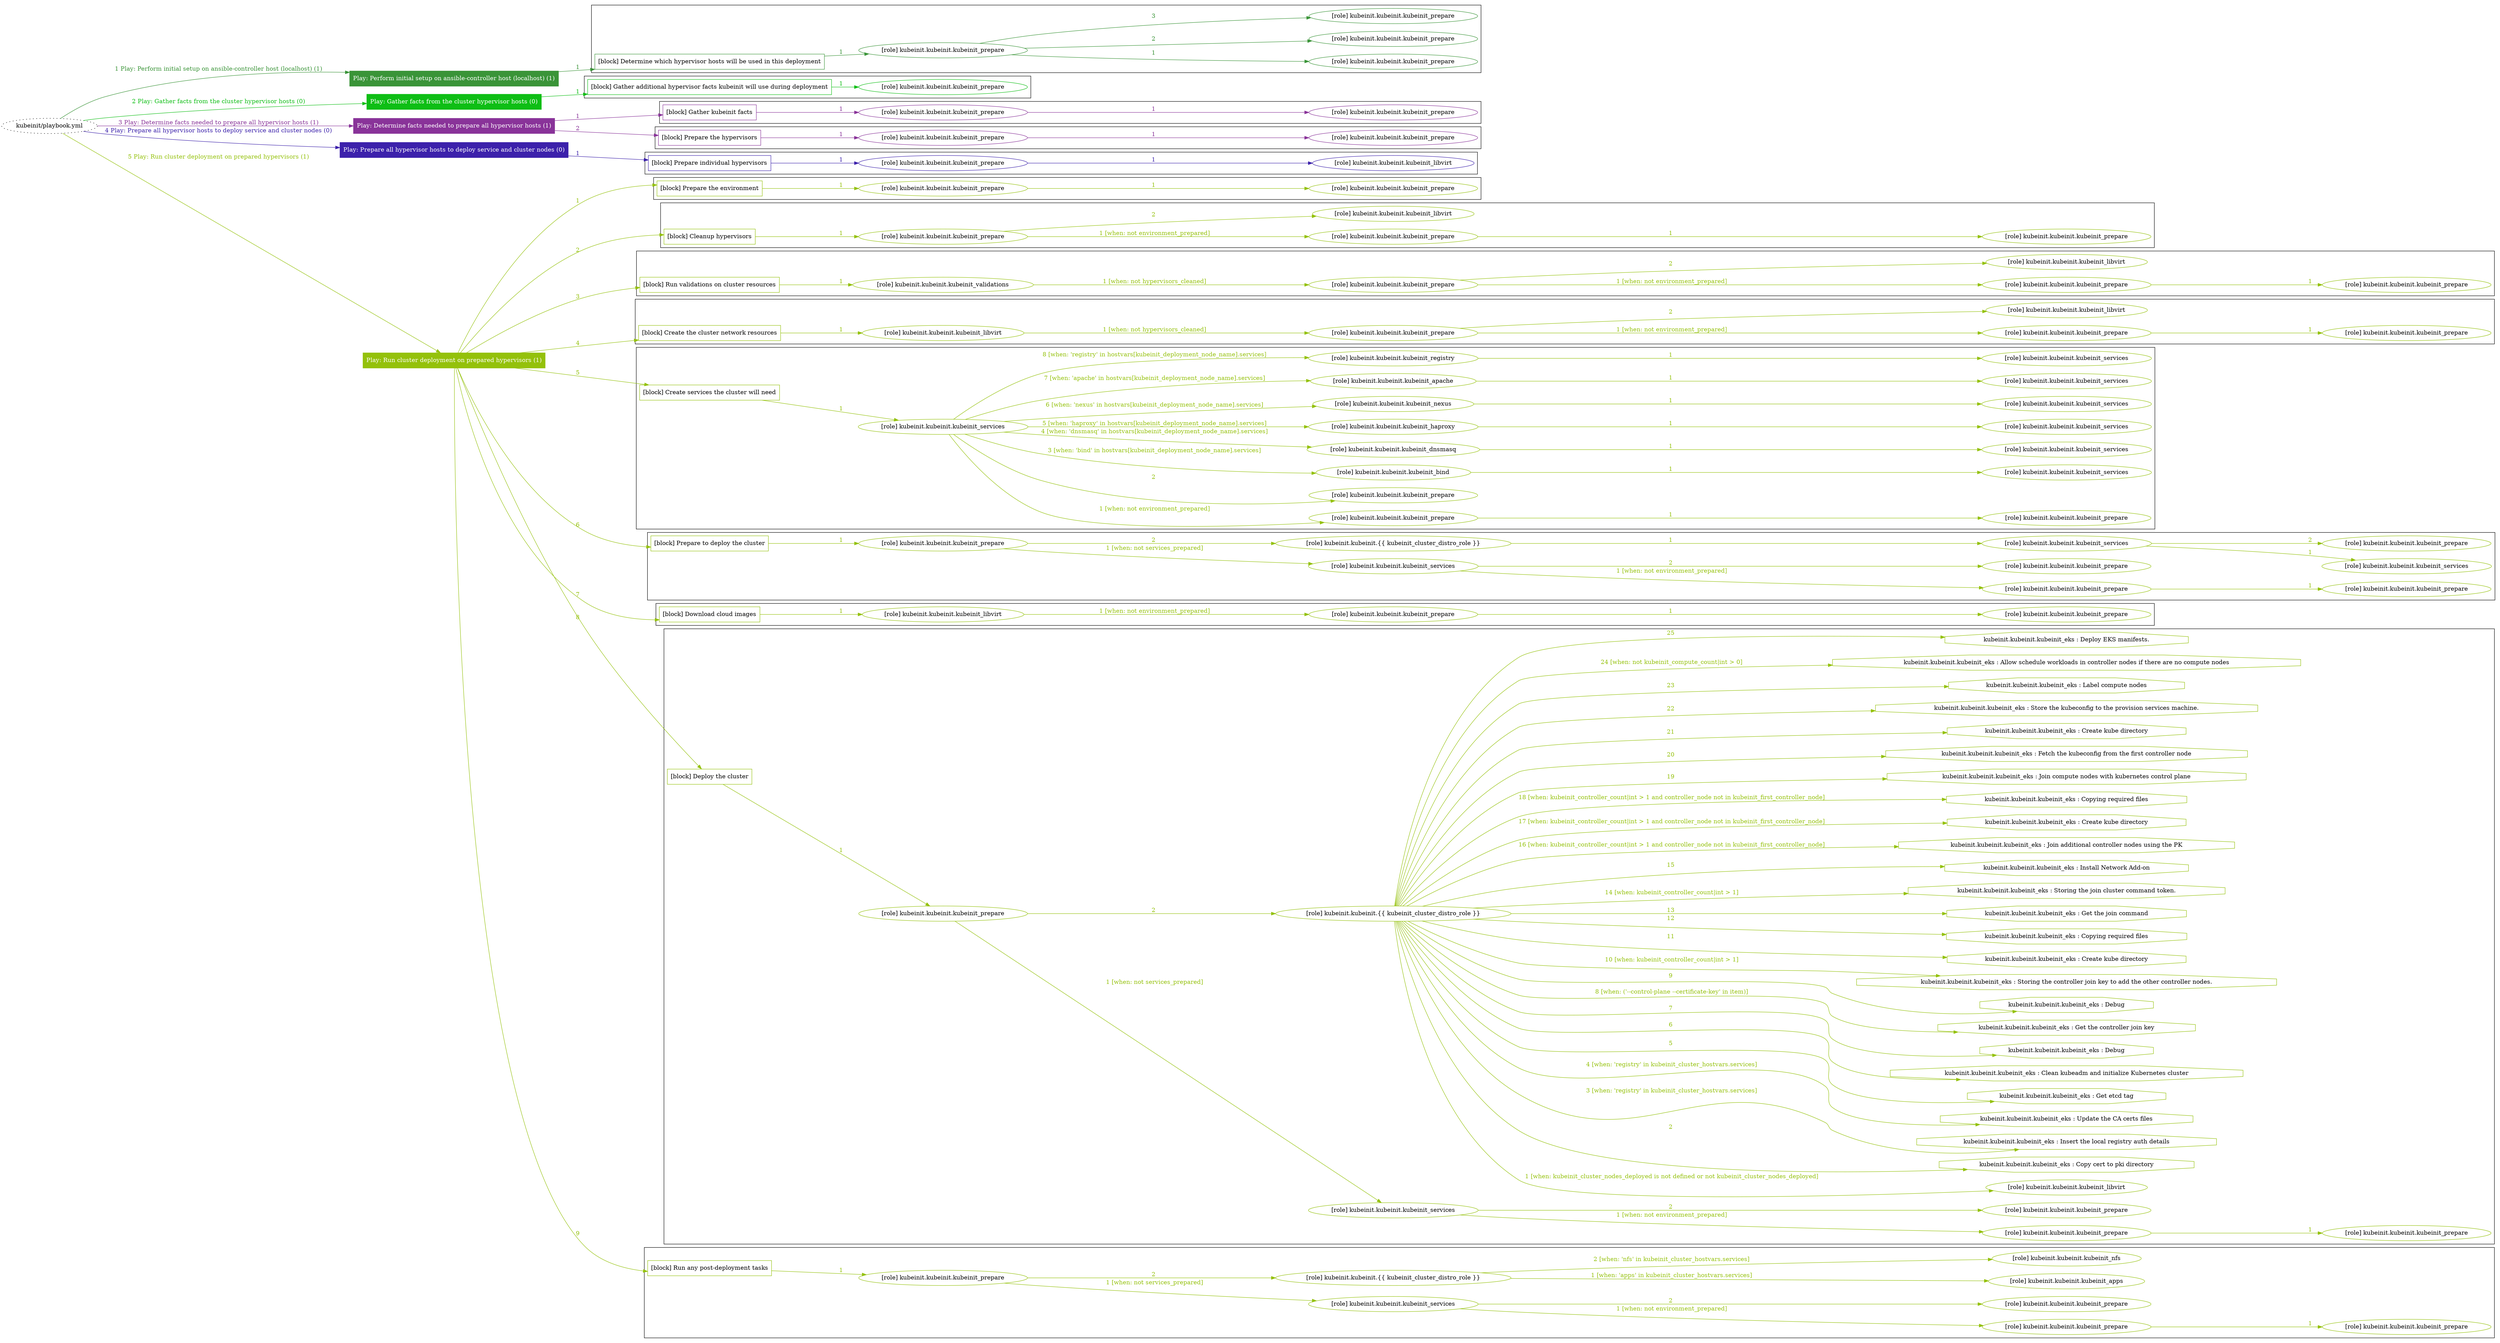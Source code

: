 digraph {
	graph [concentrate=true ordering=in rankdir=LR ratio=fill]
	edge [esep=5 sep=10]
	"kubeinit/playbook.yml" [URL="/home/runner/work/kubeinit/kubeinit/kubeinit/playbook.yml" id=playbook_c65572db style=dotted]
	"kubeinit/playbook.yml" -> play_3f1c120b [label="1 Play: Perform initial setup on ansible-controller host (localhost) (1)" color="#3a9438" fontcolor="#3a9438" id=edge_playbook_c65572db_play_3f1c120b labeltooltip="1 Play: Perform initial setup on ansible-controller host (localhost) (1)" tooltip="1 Play: Perform initial setup on ansible-controller host (localhost) (1)"]
	subgraph "Play: Perform initial setup on ansible-controller host (localhost) (1)" {
		play_3f1c120b [label="Play: Perform initial setup on ansible-controller host (localhost) (1)" URL="/home/runner/work/kubeinit/kubeinit/kubeinit/playbook.yml" color="#3a9438" fontcolor="#ffffff" id=play_3f1c120b shape=box style=filled tooltip=localhost]
		play_3f1c120b -> block_09ec1412 [label=1 color="#3a9438" fontcolor="#3a9438" id=edge_1_play_3f1c120b_block_09ec1412 labeltooltip=1 tooltip=1]
		subgraph cluster_block_09ec1412 {
			block_09ec1412 [label="[block] Determine which hypervisor hosts will be used in this deployment" URL="/home/runner/work/kubeinit/kubeinit/kubeinit/playbook.yml" color="#3a9438" id=block_09ec1412 labeltooltip="Determine which hypervisor hosts will be used in this deployment" shape=box tooltip="Determine which hypervisor hosts will be used in this deployment"]
			block_09ec1412 -> role_a9611843 [label="1 " color="#3a9438" fontcolor="#3a9438" id=edge_1_block_09ec1412_role_a9611843 labeltooltip="1 " tooltip="1 "]
			subgraph "kubeinit.kubeinit.kubeinit_prepare" {
				role_a9611843 [label="[role] kubeinit.kubeinit.kubeinit_prepare" URL="/home/runner/work/kubeinit/kubeinit/kubeinit/playbook.yml" color="#3a9438" id=role_a9611843 tooltip="kubeinit.kubeinit.kubeinit_prepare"]
				role_a9611843 -> role_f1c4ac9a [label="1 " color="#3a9438" fontcolor="#3a9438" id=edge_1_role_a9611843_role_f1c4ac9a labeltooltip="1 " tooltip="1 "]
				subgraph "kubeinit.kubeinit.kubeinit_prepare" {
					role_f1c4ac9a [label="[role] kubeinit.kubeinit.kubeinit_prepare" URL="/home/runner/.ansible/collections/ansible_collections/kubeinit/kubeinit/roles/kubeinit_prepare/tasks/build_hypervisors_group.yml" color="#3a9438" id=role_f1c4ac9a tooltip="kubeinit.kubeinit.kubeinit_prepare"]
				}
				role_a9611843 -> role_61f13ff1 [label="2 " color="#3a9438" fontcolor="#3a9438" id=edge_2_role_a9611843_role_61f13ff1 labeltooltip="2 " tooltip="2 "]
				subgraph "kubeinit.kubeinit.kubeinit_prepare" {
					role_61f13ff1 [label="[role] kubeinit.kubeinit.kubeinit_prepare" URL="/home/runner/.ansible/collections/ansible_collections/kubeinit/kubeinit/roles/kubeinit_prepare/tasks/build_hypervisors_group.yml" color="#3a9438" id=role_61f13ff1 tooltip="kubeinit.kubeinit.kubeinit_prepare"]
				}
				role_a9611843 -> role_d6faec36 [label="3 " color="#3a9438" fontcolor="#3a9438" id=edge_3_role_a9611843_role_d6faec36 labeltooltip="3 " tooltip="3 "]
				subgraph "kubeinit.kubeinit.kubeinit_prepare" {
					role_d6faec36 [label="[role] kubeinit.kubeinit.kubeinit_prepare" URL="/home/runner/.ansible/collections/ansible_collections/kubeinit/kubeinit/roles/kubeinit_prepare/tasks/build_hypervisors_group.yml" color="#3a9438" id=role_d6faec36 tooltip="kubeinit.kubeinit.kubeinit_prepare"]
				}
			}
		}
	}
	"kubeinit/playbook.yml" -> play_7fa9c3de [label="2 Play: Gather facts from the cluster hypervisor hosts (0)" color="#0ebe15" fontcolor="#0ebe15" id=edge_playbook_c65572db_play_7fa9c3de labeltooltip="2 Play: Gather facts from the cluster hypervisor hosts (0)" tooltip="2 Play: Gather facts from the cluster hypervisor hosts (0)"]
	subgraph "Play: Gather facts from the cluster hypervisor hosts (0)" {
		play_7fa9c3de [label="Play: Gather facts from the cluster hypervisor hosts (0)" URL="/home/runner/work/kubeinit/kubeinit/kubeinit/playbook.yml" color="#0ebe15" fontcolor="#ffffff" id=play_7fa9c3de shape=box style=filled tooltip="Play: Gather facts from the cluster hypervisor hosts (0)"]
		play_7fa9c3de -> block_a04a76f1 [label=1 color="#0ebe15" fontcolor="#0ebe15" id=edge_1_play_7fa9c3de_block_a04a76f1 labeltooltip=1 tooltip=1]
		subgraph cluster_block_a04a76f1 {
			block_a04a76f1 [label="[block] Gather additional hypervisor facts kubeinit will use during deployment" URL="/home/runner/work/kubeinit/kubeinit/kubeinit/playbook.yml" color="#0ebe15" id=block_a04a76f1 labeltooltip="Gather additional hypervisor facts kubeinit will use during deployment" shape=box tooltip="Gather additional hypervisor facts kubeinit will use during deployment"]
			block_a04a76f1 -> role_3cdd7851 [label="1 " color="#0ebe15" fontcolor="#0ebe15" id=edge_1_block_a04a76f1_role_3cdd7851 labeltooltip="1 " tooltip="1 "]
			subgraph "kubeinit.kubeinit.kubeinit_prepare" {
				role_3cdd7851 [label="[role] kubeinit.kubeinit.kubeinit_prepare" URL="/home/runner/work/kubeinit/kubeinit/kubeinit/playbook.yml" color="#0ebe15" id=role_3cdd7851 tooltip="kubeinit.kubeinit.kubeinit_prepare"]
			}
		}
	}
	"kubeinit/playbook.yml" -> play_ef93ff54 [label="3 Play: Determine facts needed to prepare all hypervisor hosts (1)" color="#893399" fontcolor="#893399" id=edge_playbook_c65572db_play_ef93ff54 labeltooltip="3 Play: Determine facts needed to prepare all hypervisor hosts (1)" tooltip="3 Play: Determine facts needed to prepare all hypervisor hosts (1)"]
	subgraph "Play: Determine facts needed to prepare all hypervisor hosts (1)" {
		play_ef93ff54 [label="Play: Determine facts needed to prepare all hypervisor hosts (1)" URL="/home/runner/work/kubeinit/kubeinit/kubeinit/playbook.yml" color="#893399" fontcolor="#ffffff" id=play_ef93ff54 shape=box style=filled tooltip=localhost]
		play_ef93ff54 -> block_94db3a44 [label=1 color="#893399" fontcolor="#893399" id=edge_1_play_ef93ff54_block_94db3a44 labeltooltip=1 tooltip=1]
		subgraph cluster_block_94db3a44 {
			block_94db3a44 [label="[block] Gather kubeinit facts" URL="/home/runner/work/kubeinit/kubeinit/kubeinit/playbook.yml" color="#893399" id=block_94db3a44 labeltooltip="Gather kubeinit facts" shape=box tooltip="Gather kubeinit facts"]
			block_94db3a44 -> role_608651e4 [label="1 " color="#893399" fontcolor="#893399" id=edge_1_block_94db3a44_role_608651e4 labeltooltip="1 " tooltip="1 "]
			subgraph "kubeinit.kubeinit.kubeinit_prepare" {
				role_608651e4 [label="[role] kubeinit.kubeinit.kubeinit_prepare" URL="/home/runner/work/kubeinit/kubeinit/kubeinit/playbook.yml" color="#893399" id=role_608651e4 tooltip="kubeinit.kubeinit.kubeinit_prepare"]
				role_608651e4 -> role_b5e28044 [label="1 " color="#893399" fontcolor="#893399" id=edge_1_role_608651e4_role_b5e28044 labeltooltip="1 " tooltip="1 "]
				subgraph "kubeinit.kubeinit.kubeinit_prepare" {
					role_b5e28044 [label="[role] kubeinit.kubeinit.kubeinit_prepare" URL="/home/runner/.ansible/collections/ansible_collections/kubeinit/kubeinit/roles/kubeinit_prepare/tasks/gather_kubeinit_facts.yml" color="#893399" id=role_b5e28044 tooltip="kubeinit.kubeinit.kubeinit_prepare"]
				}
			}
		}
		play_ef93ff54 -> block_2b586a2e [label=2 color="#893399" fontcolor="#893399" id=edge_2_play_ef93ff54_block_2b586a2e labeltooltip=2 tooltip=2]
		subgraph cluster_block_2b586a2e {
			block_2b586a2e [label="[block] Prepare the hypervisors" URL="/home/runner/work/kubeinit/kubeinit/kubeinit/playbook.yml" color="#893399" id=block_2b586a2e labeltooltip="Prepare the hypervisors" shape=box tooltip="Prepare the hypervisors"]
			block_2b586a2e -> role_65b0bbbb [label="1 " color="#893399" fontcolor="#893399" id=edge_1_block_2b586a2e_role_65b0bbbb labeltooltip="1 " tooltip="1 "]
			subgraph "kubeinit.kubeinit.kubeinit_prepare" {
				role_65b0bbbb [label="[role] kubeinit.kubeinit.kubeinit_prepare" URL="/home/runner/work/kubeinit/kubeinit/kubeinit/playbook.yml" color="#893399" id=role_65b0bbbb tooltip="kubeinit.kubeinit.kubeinit_prepare"]
				role_65b0bbbb -> role_f67cce74 [label="1 " color="#893399" fontcolor="#893399" id=edge_1_role_65b0bbbb_role_f67cce74 labeltooltip="1 " tooltip="1 "]
				subgraph "kubeinit.kubeinit.kubeinit_prepare" {
					role_f67cce74 [label="[role] kubeinit.kubeinit.kubeinit_prepare" URL="/home/runner/.ansible/collections/ansible_collections/kubeinit/kubeinit/roles/kubeinit_prepare/tasks/gather_kubeinit_facts.yml" color="#893399" id=role_f67cce74 tooltip="kubeinit.kubeinit.kubeinit_prepare"]
				}
			}
		}
	}
	"kubeinit/playbook.yml" -> play_9c5613d3 [label="4 Play: Prepare all hypervisor hosts to deploy service and cluster nodes (0)" color="#3c21ab" fontcolor="#3c21ab" id=edge_playbook_c65572db_play_9c5613d3 labeltooltip="4 Play: Prepare all hypervisor hosts to deploy service and cluster nodes (0)" tooltip="4 Play: Prepare all hypervisor hosts to deploy service and cluster nodes (0)"]
	subgraph "Play: Prepare all hypervisor hosts to deploy service and cluster nodes (0)" {
		play_9c5613d3 [label="Play: Prepare all hypervisor hosts to deploy service and cluster nodes (0)" URL="/home/runner/work/kubeinit/kubeinit/kubeinit/playbook.yml" color="#3c21ab" fontcolor="#ffffff" id=play_9c5613d3 shape=box style=filled tooltip="Play: Prepare all hypervisor hosts to deploy service and cluster nodes (0)"]
		play_9c5613d3 -> block_5e868137 [label=1 color="#3c21ab" fontcolor="#3c21ab" id=edge_1_play_9c5613d3_block_5e868137 labeltooltip=1 tooltip=1]
		subgraph cluster_block_5e868137 {
			block_5e868137 [label="[block] Prepare individual hypervisors" URL="/home/runner/work/kubeinit/kubeinit/kubeinit/playbook.yml" color="#3c21ab" id=block_5e868137 labeltooltip="Prepare individual hypervisors" shape=box tooltip="Prepare individual hypervisors"]
			block_5e868137 -> role_5a078c11 [label="1 " color="#3c21ab" fontcolor="#3c21ab" id=edge_1_block_5e868137_role_5a078c11 labeltooltip="1 " tooltip="1 "]
			subgraph "kubeinit.kubeinit.kubeinit_prepare" {
				role_5a078c11 [label="[role] kubeinit.kubeinit.kubeinit_prepare" URL="/home/runner/work/kubeinit/kubeinit/kubeinit/playbook.yml" color="#3c21ab" id=role_5a078c11 tooltip="kubeinit.kubeinit.kubeinit_prepare"]
				role_5a078c11 -> role_194049d2 [label="1 " color="#3c21ab" fontcolor="#3c21ab" id=edge_1_role_5a078c11_role_194049d2 labeltooltip="1 " tooltip="1 "]
				subgraph "kubeinit.kubeinit.kubeinit_libvirt" {
					role_194049d2 [label="[role] kubeinit.kubeinit.kubeinit_libvirt" URL="/home/runner/.ansible/collections/ansible_collections/kubeinit/kubeinit/roles/kubeinit_prepare/tasks/prepare_hypervisor.yml" color="#3c21ab" id=role_194049d2 tooltip="kubeinit.kubeinit.kubeinit_libvirt"]
				}
			}
		}
	}
	"kubeinit/playbook.yml" -> play_eec1bf34 [label="5 Play: Run cluster deployment on prepared hypervisors (1)" color="#94c10b" fontcolor="#94c10b" id=edge_playbook_c65572db_play_eec1bf34 labeltooltip="5 Play: Run cluster deployment on prepared hypervisors (1)" tooltip="5 Play: Run cluster deployment on prepared hypervisors (1)"]
	subgraph "Play: Run cluster deployment on prepared hypervisors (1)" {
		play_eec1bf34 [label="Play: Run cluster deployment on prepared hypervisors (1)" URL="/home/runner/work/kubeinit/kubeinit/kubeinit/playbook.yml" color="#94c10b" fontcolor="#ffffff" id=play_eec1bf34 shape=box style=filled tooltip=localhost]
		play_eec1bf34 -> block_b55622c9 [label=1 color="#94c10b" fontcolor="#94c10b" id=edge_1_play_eec1bf34_block_b55622c9 labeltooltip=1 tooltip=1]
		subgraph cluster_block_b55622c9 {
			block_b55622c9 [label="[block] Prepare the environment" URL="/home/runner/work/kubeinit/kubeinit/kubeinit/playbook.yml" color="#94c10b" id=block_b55622c9 labeltooltip="Prepare the environment" shape=box tooltip="Prepare the environment"]
			block_b55622c9 -> role_588d2a64 [label="1 " color="#94c10b" fontcolor="#94c10b" id=edge_1_block_b55622c9_role_588d2a64 labeltooltip="1 " tooltip="1 "]
			subgraph "kubeinit.kubeinit.kubeinit_prepare" {
				role_588d2a64 [label="[role] kubeinit.kubeinit.kubeinit_prepare" URL="/home/runner/work/kubeinit/kubeinit/kubeinit/playbook.yml" color="#94c10b" id=role_588d2a64 tooltip="kubeinit.kubeinit.kubeinit_prepare"]
				role_588d2a64 -> role_814875ee [label="1 " color="#94c10b" fontcolor="#94c10b" id=edge_1_role_588d2a64_role_814875ee labeltooltip="1 " tooltip="1 "]
				subgraph "kubeinit.kubeinit.kubeinit_prepare" {
					role_814875ee [label="[role] kubeinit.kubeinit.kubeinit_prepare" URL="/home/runner/.ansible/collections/ansible_collections/kubeinit/kubeinit/roles/kubeinit_prepare/tasks/gather_kubeinit_facts.yml" color="#94c10b" id=role_814875ee tooltip="kubeinit.kubeinit.kubeinit_prepare"]
				}
			}
		}
		play_eec1bf34 -> block_fa1eb062 [label=2 color="#94c10b" fontcolor="#94c10b" id=edge_2_play_eec1bf34_block_fa1eb062 labeltooltip=2 tooltip=2]
		subgraph cluster_block_fa1eb062 {
			block_fa1eb062 [label="[block] Cleanup hypervisors" URL="/home/runner/work/kubeinit/kubeinit/kubeinit/playbook.yml" color="#94c10b" id=block_fa1eb062 labeltooltip="Cleanup hypervisors" shape=box tooltip="Cleanup hypervisors"]
			block_fa1eb062 -> role_89643d03 [label="1 " color="#94c10b" fontcolor="#94c10b" id=edge_1_block_fa1eb062_role_89643d03 labeltooltip="1 " tooltip="1 "]
			subgraph "kubeinit.kubeinit.kubeinit_prepare" {
				role_89643d03 [label="[role] kubeinit.kubeinit.kubeinit_prepare" URL="/home/runner/work/kubeinit/kubeinit/kubeinit/playbook.yml" color="#94c10b" id=role_89643d03 tooltip="kubeinit.kubeinit.kubeinit_prepare"]
				role_89643d03 -> role_2756354f [label="1 [when: not environment_prepared]" color="#94c10b" fontcolor="#94c10b" id=edge_1_role_89643d03_role_2756354f labeltooltip="1 [when: not environment_prepared]" tooltip="1 [when: not environment_prepared]"]
				subgraph "kubeinit.kubeinit.kubeinit_prepare" {
					role_2756354f [label="[role] kubeinit.kubeinit.kubeinit_prepare" URL="/home/runner/.ansible/collections/ansible_collections/kubeinit/kubeinit/roles/kubeinit_prepare/tasks/cleanup_hypervisors.yml" color="#94c10b" id=role_2756354f tooltip="kubeinit.kubeinit.kubeinit_prepare"]
					role_2756354f -> role_c670cbaf [label="1 " color="#94c10b" fontcolor="#94c10b" id=edge_1_role_2756354f_role_c670cbaf labeltooltip="1 " tooltip="1 "]
					subgraph "kubeinit.kubeinit.kubeinit_prepare" {
						role_c670cbaf [label="[role] kubeinit.kubeinit.kubeinit_prepare" URL="/home/runner/.ansible/collections/ansible_collections/kubeinit/kubeinit/roles/kubeinit_prepare/tasks/gather_kubeinit_facts.yml" color="#94c10b" id=role_c670cbaf tooltip="kubeinit.kubeinit.kubeinit_prepare"]
					}
				}
				role_89643d03 -> role_fdba05ad [label="2 " color="#94c10b" fontcolor="#94c10b" id=edge_2_role_89643d03_role_fdba05ad labeltooltip="2 " tooltip="2 "]
				subgraph "kubeinit.kubeinit.kubeinit_libvirt" {
					role_fdba05ad [label="[role] kubeinit.kubeinit.kubeinit_libvirt" URL="/home/runner/.ansible/collections/ansible_collections/kubeinit/kubeinit/roles/kubeinit_prepare/tasks/cleanup_hypervisors.yml" color="#94c10b" id=role_fdba05ad tooltip="kubeinit.kubeinit.kubeinit_libvirt"]
				}
			}
		}
		play_eec1bf34 -> block_4c305545 [label=3 color="#94c10b" fontcolor="#94c10b" id=edge_3_play_eec1bf34_block_4c305545 labeltooltip=3 tooltip=3]
		subgraph cluster_block_4c305545 {
			block_4c305545 [label="[block] Run validations on cluster resources" URL="/home/runner/work/kubeinit/kubeinit/kubeinit/playbook.yml" color="#94c10b" id=block_4c305545 labeltooltip="Run validations on cluster resources" shape=box tooltip="Run validations on cluster resources"]
			block_4c305545 -> role_6dda993a [label="1 " color="#94c10b" fontcolor="#94c10b" id=edge_1_block_4c305545_role_6dda993a labeltooltip="1 " tooltip="1 "]
			subgraph "kubeinit.kubeinit.kubeinit_validations" {
				role_6dda993a [label="[role] kubeinit.kubeinit.kubeinit_validations" URL="/home/runner/work/kubeinit/kubeinit/kubeinit/playbook.yml" color="#94c10b" id=role_6dda993a tooltip="kubeinit.kubeinit.kubeinit_validations"]
				role_6dda993a -> role_a44d216a [label="1 [when: not hypervisors_cleaned]" color="#94c10b" fontcolor="#94c10b" id=edge_1_role_6dda993a_role_a44d216a labeltooltip="1 [when: not hypervisors_cleaned]" tooltip="1 [when: not hypervisors_cleaned]"]
				subgraph "kubeinit.kubeinit.kubeinit_prepare" {
					role_a44d216a [label="[role] kubeinit.kubeinit.kubeinit_prepare" URL="/home/runner/.ansible/collections/ansible_collections/kubeinit/kubeinit/roles/kubeinit_validations/tasks/main.yml" color="#94c10b" id=role_a44d216a tooltip="kubeinit.kubeinit.kubeinit_prepare"]
					role_a44d216a -> role_7028bdd9 [label="1 [when: not environment_prepared]" color="#94c10b" fontcolor="#94c10b" id=edge_1_role_a44d216a_role_7028bdd9 labeltooltip="1 [when: not environment_prepared]" tooltip="1 [when: not environment_prepared]"]
					subgraph "kubeinit.kubeinit.kubeinit_prepare" {
						role_7028bdd9 [label="[role] kubeinit.kubeinit.kubeinit_prepare" URL="/home/runner/.ansible/collections/ansible_collections/kubeinit/kubeinit/roles/kubeinit_prepare/tasks/cleanup_hypervisors.yml" color="#94c10b" id=role_7028bdd9 tooltip="kubeinit.kubeinit.kubeinit_prepare"]
						role_7028bdd9 -> role_1614e79a [label="1 " color="#94c10b" fontcolor="#94c10b" id=edge_1_role_7028bdd9_role_1614e79a labeltooltip="1 " tooltip="1 "]
						subgraph "kubeinit.kubeinit.kubeinit_prepare" {
							role_1614e79a [label="[role] kubeinit.kubeinit.kubeinit_prepare" URL="/home/runner/.ansible/collections/ansible_collections/kubeinit/kubeinit/roles/kubeinit_prepare/tasks/gather_kubeinit_facts.yml" color="#94c10b" id=role_1614e79a tooltip="kubeinit.kubeinit.kubeinit_prepare"]
						}
					}
					role_a44d216a -> role_7b4a71b8 [label="2 " color="#94c10b" fontcolor="#94c10b" id=edge_2_role_a44d216a_role_7b4a71b8 labeltooltip="2 " tooltip="2 "]
					subgraph "kubeinit.kubeinit.kubeinit_libvirt" {
						role_7b4a71b8 [label="[role] kubeinit.kubeinit.kubeinit_libvirt" URL="/home/runner/.ansible/collections/ansible_collections/kubeinit/kubeinit/roles/kubeinit_prepare/tasks/cleanup_hypervisors.yml" color="#94c10b" id=role_7b4a71b8 tooltip="kubeinit.kubeinit.kubeinit_libvirt"]
					}
				}
			}
		}
		play_eec1bf34 -> block_facb214a [label=4 color="#94c10b" fontcolor="#94c10b" id=edge_4_play_eec1bf34_block_facb214a labeltooltip=4 tooltip=4]
		subgraph cluster_block_facb214a {
			block_facb214a [label="[block] Create the cluster network resources" URL="/home/runner/work/kubeinit/kubeinit/kubeinit/playbook.yml" color="#94c10b" id=block_facb214a labeltooltip="Create the cluster network resources" shape=box tooltip="Create the cluster network resources"]
			block_facb214a -> role_ca22090b [label="1 " color="#94c10b" fontcolor="#94c10b" id=edge_1_block_facb214a_role_ca22090b labeltooltip="1 " tooltip="1 "]
			subgraph "kubeinit.kubeinit.kubeinit_libvirt" {
				role_ca22090b [label="[role] kubeinit.kubeinit.kubeinit_libvirt" URL="/home/runner/work/kubeinit/kubeinit/kubeinit/playbook.yml" color="#94c10b" id=role_ca22090b tooltip="kubeinit.kubeinit.kubeinit_libvirt"]
				role_ca22090b -> role_1d26141c [label="1 [when: not hypervisors_cleaned]" color="#94c10b" fontcolor="#94c10b" id=edge_1_role_ca22090b_role_1d26141c labeltooltip="1 [when: not hypervisors_cleaned]" tooltip="1 [when: not hypervisors_cleaned]"]
				subgraph "kubeinit.kubeinit.kubeinit_prepare" {
					role_1d26141c [label="[role] kubeinit.kubeinit.kubeinit_prepare" URL="/home/runner/.ansible/collections/ansible_collections/kubeinit/kubeinit/roles/kubeinit_libvirt/tasks/create_network.yml" color="#94c10b" id=role_1d26141c tooltip="kubeinit.kubeinit.kubeinit_prepare"]
					role_1d26141c -> role_cbed2f89 [label="1 [when: not environment_prepared]" color="#94c10b" fontcolor="#94c10b" id=edge_1_role_1d26141c_role_cbed2f89 labeltooltip="1 [when: not environment_prepared]" tooltip="1 [when: not environment_prepared]"]
					subgraph "kubeinit.kubeinit.kubeinit_prepare" {
						role_cbed2f89 [label="[role] kubeinit.kubeinit.kubeinit_prepare" URL="/home/runner/.ansible/collections/ansible_collections/kubeinit/kubeinit/roles/kubeinit_prepare/tasks/cleanup_hypervisors.yml" color="#94c10b" id=role_cbed2f89 tooltip="kubeinit.kubeinit.kubeinit_prepare"]
						role_cbed2f89 -> role_da8bbb32 [label="1 " color="#94c10b" fontcolor="#94c10b" id=edge_1_role_cbed2f89_role_da8bbb32 labeltooltip="1 " tooltip="1 "]
						subgraph "kubeinit.kubeinit.kubeinit_prepare" {
							role_da8bbb32 [label="[role] kubeinit.kubeinit.kubeinit_prepare" URL="/home/runner/.ansible/collections/ansible_collections/kubeinit/kubeinit/roles/kubeinit_prepare/tasks/gather_kubeinit_facts.yml" color="#94c10b" id=role_da8bbb32 tooltip="kubeinit.kubeinit.kubeinit_prepare"]
						}
					}
					role_1d26141c -> role_5ef4735f [label="2 " color="#94c10b" fontcolor="#94c10b" id=edge_2_role_1d26141c_role_5ef4735f labeltooltip="2 " tooltip="2 "]
					subgraph "kubeinit.kubeinit.kubeinit_libvirt" {
						role_5ef4735f [label="[role] kubeinit.kubeinit.kubeinit_libvirt" URL="/home/runner/.ansible/collections/ansible_collections/kubeinit/kubeinit/roles/kubeinit_prepare/tasks/cleanup_hypervisors.yml" color="#94c10b" id=role_5ef4735f tooltip="kubeinit.kubeinit.kubeinit_libvirt"]
					}
				}
			}
		}
		play_eec1bf34 -> block_6f05a534 [label=5 color="#94c10b" fontcolor="#94c10b" id=edge_5_play_eec1bf34_block_6f05a534 labeltooltip=5 tooltip=5]
		subgraph cluster_block_6f05a534 {
			block_6f05a534 [label="[block] Create services the cluster will need" URL="/home/runner/work/kubeinit/kubeinit/kubeinit/playbook.yml" color="#94c10b" id=block_6f05a534 labeltooltip="Create services the cluster will need" shape=box tooltip="Create services the cluster will need"]
			block_6f05a534 -> role_ba5f8d16 [label="1 " color="#94c10b" fontcolor="#94c10b" id=edge_1_block_6f05a534_role_ba5f8d16 labeltooltip="1 " tooltip="1 "]
			subgraph "kubeinit.kubeinit.kubeinit_services" {
				role_ba5f8d16 [label="[role] kubeinit.kubeinit.kubeinit_services" URL="/home/runner/work/kubeinit/kubeinit/kubeinit/playbook.yml" color="#94c10b" id=role_ba5f8d16 tooltip="kubeinit.kubeinit.kubeinit_services"]
				role_ba5f8d16 -> role_72412f6e [label="1 [when: not environment_prepared]" color="#94c10b" fontcolor="#94c10b" id=edge_1_role_ba5f8d16_role_72412f6e labeltooltip="1 [when: not environment_prepared]" tooltip="1 [when: not environment_prepared]"]
				subgraph "kubeinit.kubeinit.kubeinit_prepare" {
					role_72412f6e [label="[role] kubeinit.kubeinit.kubeinit_prepare" URL="/home/runner/.ansible/collections/ansible_collections/kubeinit/kubeinit/roles/kubeinit_services/tasks/main.yml" color="#94c10b" id=role_72412f6e tooltip="kubeinit.kubeinit.kubeinit_prepare"]
					role_72412f6e -> role_93fee9e9 [label="1 " color="#94c10b" fontcolor="#94c10b" id=edge_1_role_72412f6e_role_93fee9e9 labeltooltip="1 " tooltip="1 "]
					subgraph "kubeinit.kubeinit.kubeinit_prepare" {
						role_93fee9e9 [label="[role] kubeinit.kubeinit.kubeinit_prepare" URL="/home/runner/.ansible/collections/ansible_collections/kubeinit/kubeinit/roles/kubeinit_prepare/tasks/gather_kubeinit_facts.yml" color="#94c10b" id=role_93fee9e9 tooltip="kubeinit.kubeinit.kubeinit_prepare"]
					}
				}
				role_ba5f8d16 -> role_f7f716d5 [label="2 " color="#94c10b" fontcolor="#94c10b" id=edge_2_role_ba5f8d16_role_f7f716d5 labeltooltip="2 " tooltip="2 "]
				subgraph "kubeinit.kubeinit.kubeinit_prepare" {
					role_f7f716d5 [label="[role] kubeinit.kubeinit.kubeinit_prepare" URL="/home/runner/.ansible/collections/ansible_collections/kubeinit/kubeinit/roles/kubeinit_services/tasks/00_create_service_pod.yml" color="#94c10b" id=role_f7f716d5 tooltip="kubeinit.kubeinit.kubeinit_prepare"]
				}
				role_ba5f8d16 -> role_e241b696 [label="3 [when: 'bind' in hostvars[kubeinit_deployment_node_name].services]" color="#94c10b" fontcolor="#94c10b" id=edge_3_role_ba5f8d16_role_e241b696 labeltooltip="3 [when: 'bind' in hostvars[kubeinit_deployment_node_name].services]" tooltip="3 [when: 'bind' in hostvars[kubeinit_deployment_node_name].services]"]
				subgraph "kubeinit.kubeinit.kubeinit_bind" {
					role_e241b696 [label="[role] kubeinit.kubeinit.kubeinit_bind" URL="/home/runner/.ansible/collections/ansible_collections/kubeinit/kubeinit/roles/kubeinit_services/tasks/start_services_containers.yml" color="#94c10b" id=role_e241b696 tooltip="kubeinit.kubeinit.kubeinit_bind"]
					role_e241b696 -> role_dccb991d [label="1 " color="#94c10b" fontcolor="#94c10b" id=edge_1_role_e241b696_role_dccb991d labeltooltip="1 " tooltip="1 "]
					subgraph "kubeinit.kubeinit.kubeinit_services" {
						role_dccb991d [label="[role] kubeinit.kubeinit.kubeinit_services" URL="/home/runner/.ansible/collections/ansible_collections/kubeinit/kubeinit/roles/kubeinit_bind/tasks/main.yml" color="#94c10b" id=role_dccb991d tooltip="kubeinit.kubeinit.kubeinit_services"]
					}
				}
				role_ba5f8d16 -> role_5e35fd1a [label="4 [when: 'dnsmasq' in hostvars[kubeinit_deployment_node_name].services]" color="#94c10b" fontcolor="#94c10b" id=edge_4_role_ba5f8d16_role_5e35fd1a labeltooltip="4 [when: 'dnsmasq' in hostvars[kubeinit_deployment_node_name].services]" tooltip="4 [when: 'dnsmasq' in hostvars[kubeinit_deployment_node_name].services]"]
				subgraph "kubeinit.kubeinit.kubeinit_dnsmasq" {
					role_5e35fd1a [label="[role] kubeinit.kubeinit.kubeinit_dnsmasq" URL="/home/runner/.ansible/collections/ansible_collections/kubeinit/kubeinit/roles/kubeinit_services/tasks/start_services_containers.yml" color="#94c10b" id=role_5e35fd1a tooltip="kubeinit.kubeinit.kubeinit_dnsmasq"]
					role_5e35fd1a -> role_0742a481 [label="1 " color="#94c10b" fontcolor="#94c10b" id=edge_1_role_5e35fd1a_role_0742a481 labeltooltip="1 " tooltip="1 "]
					subgraph "kubeinit.kubeinit.kubeinit_services" {
						role_0742a481 [label="[role] kubeinit.kubeinit.kubeinit_services" URL="/home/runner/.ansible/collections/ansible_collections/kubeinit/kubeinit/roles/kubeinit_dnsmasq/tasks/main.yml" color="#94c10b" id=role_0742a481 tooltip="kubeinit.kubeinit.kubeinit_services"]
					}
				}
				role_ba5f8d16 -> role_606c40f6 [label="5 [when: 'haproxy' in hostvars[kubeinit_deployment_node_name].services]" color="#94c10b" fontcolor="#94c10b" id=edge_5_role_ba5f8d16_role_606c40f6 labeltooltip="5 [when: 'haproxy' in hostvars[kubeinit_deployment_node_name].services]" tooltip="5 [when: 'haproxy' in hostvars[kubeinit_deployment_node_name].services]"]
				subgraph "kubeinit.kubeinit.kubeinit_haproxy" {
					role_606c40f6 [label="[role] kubeinit.kubeinit.kubeinit_haproxy" URL="/home/runner/.ansible/collections/ansible_collections/kubeinit/kubeinit/roles/kubeinit_services/tasks/start_services_containers.yml" color="#94c10b" id=role_606c40f6 tooltip="kubeinit.kubeinit.kubeinit_haproxy"]
					role_606c40f6 -> role_3d5eaacf [label="1 " color="#94c10b" fontcolor="#94c10b" id=edge_1_role_606c40f6_role_3d5eaacf labeltooltip="1 " tooltip="1 "]
					subgraph "kubeinit.kubeinit.kubeinit_services" {
						role_3d5eaacf [label="[role] kubeinit.kubeinit.kubeinit_services" URL="/home/runner/.ansible/collections/ansible_collections/kubeinit/kubeinit/roles/kubeinit_haproxy/tasks/main.yml" color="#94c10b" id=role_3d5eaacf tooltip="kubeinit.kubeinit.kubeinit_services"]
					}
				}
				role_ba5f8d16 -> role_4c28cf7a [label="6 [when: 'nexus' in hostvars[kubeinit_deployment_node_name].services]" color="#94c10b" fontcolor="#94c10b" id=edge_6_role_ba5f8d16_role_4c28cf7a labeltooltip="6 [when: 'nexus' in hostvars[kubeinit_deployment_node_name].services]" tooltip="6 [when: 'nexus' in hostvars[kubeinit_deployment_node_name].services]"]
				subgraph "kubeinit.kubeinit.kubeinit_nexus" {
					role_4c28cf7a [label="[role] kubeinit.kubeinit.kubeinit_nexus" URL="/home/runner/.ansible/collections/ansible_collections/kubeinit/kubeinit/roles/kubeinit_services/tasks/start_services_containers.yml" color="#94c10b" id=role_4c28cf7a tooltip="kubeinit.kubeinit.kubeinit_nexus"]
					role_4c28cf7a -> role_762f147f [label="1 " color="#94c10b" fontcolor="#94c10b" id=edge_1_role_4c28cf7a_role_762f147f labeltooltip="1 " tooltip="1 "]
					subgraph "kubeinit.kubeinit.kubeinit_services" {
						role_762f147f [label="[role] kubeinit.kubeinit.kubeinit_services" URL="/home/runner/.ansible/collections/ansible_collections/kubeinit/kubeinit/roles/kubeinit_nexus/tasks/main.yml" color="#94c10b" id=role_762f147f tooltip="kubeinit.kubeinit.kubeinit_services"]
					}
				}
				role_ba5f8d16 -> role_3bc86320 [label="7 [when: 'apache' in hostvars[kubeinit_deployment_node_name].services]" color="#94c10b" fontcolor="#94c10b" id=edge_7_role_ba5f8d16_role_3bc86320 labeltooltip="7 [when: 'apache' in hostvars[kubeinit_deployment_node_name].services]" tooltip="7 [when: 'apache' in hostvars[kubeinit_deployment_node_name].services]"]
				subgraph "kubeinit.kubeinit.kubeinit_apache" {
					role_3bc86320 [label="[role] kubeinit.kubeinit.kubeinit_apache" URL="/home/runner/.ansible/collections/ansible_collections/kubeinit/kubeinit/roles/kubeinit_services/tasks/start_services_containers.yml" color="#94c10b" id=role_3bc86320 tooltip="kubeinit.kubeinit.kubeinit_apache"]
					role_3bc86320 -> role_a5fde07e [label="1 " color="#94c10b" fontcolor="#94c10b" id=edge_1_role_3bc86320_role_a5fde07e labeltooltip="1 " tooltip="1 "]
					subgraph "kubeinit.kubeinit.kubeinit_services" {
						role_a5fde07e [label="[role] kubeinit.kubeinit.kubeinit_services" URL="/home/runner/.ansible/collections/ansible_collections/kubeinit/kubeinit/roles/kubeinit_apache/tasks/main.yml" color="#94c10b" id=role_a5fde07e tooltip="kubeinit.kubeinit.kubeinit_services"]
					}
				}
				role_ba5f8d16 -> role_ac4f9ab2 [label="8 [when: 'registry' in hostvars[kubeinit_deployment_node_name].services]" color="#94c10b" fontcolor="#94c10b" id=edge_8_role_ba5f8d16_role_ac4f9ab2 labeltooltip="8 [when: 'registry' in hostvars[kubeinit_deployment_node_name].services]" tooltip="8 [when: 'registry' in hostvars[kubeinit_deployment_node_name].services]"]
				subgraph "kubeinit.kubeinit.kubeinit_registry" {
					role_ac4f9ab2 [label="[role] kubeinit.kubeinit.kubeinit_registry" URL="/home/runner/.ansible/collections/ansible_collections/kubeinit/kubeinit/roles/kubeinit_services/tasks/start_services_containers.yml" color="#94c10b" id=role_ac4f9ab2 tooltip="kubeinit.kubeinit.kubeinit_registry"]
					role_ac4f9ab2 -> role_6eb03312 [label="1 " color="#94c10b" fontcolor="#94c10b" id=edge_1_role_ac4f9ab2_role_6eb03312 labeltooltip="1 " tooltip="1 "]
					subgraph "kubeinit.kubeinit.kubeinit_services" {
						role_6eb03312 [label="[role] kubeinit.kubeinit.kubeinit_services" URL="/home/runner/.ansible/collections/ansible_collections/kubeinit/kubeinit/roles/kubeinit_registry/tasks/main.yml" color="#94c10b" id=role_6eb03312 tooltip="kubeinit.kubeinit.kubeinit_services"]
					}
				}
			}
		}
		play_eec1bf34 -> block_f0b4578c [label=6 color="#94c10b" fontcolor="#94c10b" id=edge_6_play_eec1bf34_block_f0b4578c labeltooltip=6 tooltip=6]
		subgraph cluster_block_f0b4578c {
			block_f0b4578c [label="[block] Prepare to deploy the cluster" URL="/home/runner/work/kubeinit/kubeinit/kubeinit/playbook.yml" color="#94c10b" id=block_f0b4578c labeltooltip="Prepare to deploy the cluster" shape=box tooltip="Prepare to deploy the cluster"]
			block_f0b4578c -> role_abcdb123 [label="1 " color="#94c10b" fontcolor="#94c10b" id=edge_1_block_f0b4578c_role_abcdb123 labeltooltip="1 " tooltip="1 "]
			subgraph "kubeinit.kubeinit.kubeinit_prepare" {
				role_abcdb123 [label="[role] kubeinit.kubeinit.kubeinit_prepare" URL="/home/runner/work/kubeinit/kubeinit/kubeinit/playbook.yml" color="#94c10b" id=role_abcdb123 tooltip="kubeinit.kubeinit.kubeinit_prepare"]
				role_abcdb123 -> role_5ebfb6f7 [label="1 [when: not services_prepared]" color="#94c10b" fontcolor="#94c10b" id=edge_1_role_abcdb123_role_5ebfb6f7 labeltooltip="1 [when: not services_prepared]" tooltip="1 [when: not services_prepared]"]
				subgraph "kubeinit.kubeinit.kubeinit_services" {
					role_5ebfb6f7 [label="[role] kubeinit.kubeinit.kubeinit_services" URL="/home/runner/.ansible/collections/ansible_collections/kubeinit/kubeinit/roles/kubeinit_prepare/tasks/prepare_cluster.yml" color="#94c10b" id=role_5ebfb6f7 tooltip="kubeinit.kubeinit.kubeinit_services"]
					role_5ebfb6f7 -> role_536ff1bb [label="1 [when: not environment_prepared]" color="#94c10b" fontcolor="#94c10b" id=edge_1_role_5ebfb6f7_role_536ff1bb labeltooltip="1 [when: not environment_prepared]" tooltip="1 [when: not environment_prepared]"]
					subgraph "kubeinit.kubeinit.kubeinit_prepare" {
						role_536ff1bb [label="[role] kubeinit.kubeinit.kubeinit_prepare" URL="/home/runner/.ansible/collections/ansible_collections/kubeinit/kubeinit/roles/kubeinit_services/tasks/prepare_services.yml" color="#94c10b" id=role_536ff1bb tooltip="kubeinit.kubeinit.kubeinit_prepare"]
						role_536ff1bb -> role_0d0a0d4f [label="1 " color="#94c10b" fontcolor="#94c10b" id=edge_1_role_536ff1bb_role_0d0a0d4f labeltooltip="1 " tooltip="1 "]
						subgraph "kubeinit.kubeinit.kubeinit_prepare" {
							role_0d0a0d4f [label="[role] kubeinit.kubeinit.kubeinit_prepare" URL="/home/runner/.ansible/collections/ansible_collections/kubeinit/kubeinit/roles/kubeinit_prepare/tasks/gather_kubeinit_facts.yml" color="#94c10b" id=role_0d0a0d4f tooltip="kubeinit.kubeinit.kubeinit_prepare"]
						}
					}
					role_5ebfb6f7 -> role_37122ff7 [label="2 " color="#94c10b" fontcolor="#94c10b" id=edge_2_role_5ebfb6f7_role_37122ff7 labeltooltip="2 " tooltip="2 "]
					subgraph "kubeinit.kubeinit.kubeinit_prepare" {
						role_37122ff7 [label="[role] kubeinit.kubeinit.kubeinit_prepare" URL="/home/runner/.ansible/collections/ansible_collections/kubeinit/kubeinit/roles/kubeinit_services/tasks/prepare_services.yml" color="#94c10b" id=role_37122ff7 tooltip="kubeinit.kubeinit.kubeinit_prepare"]
					}
				}
				role_abcdb123 -> role_61545ad2 [label="2 " color="#94c10b" fontcolor="#94c10b" id=edge_2_role_abcdb123_role_61545ad2 labeltooltip="2 " tooltip="2 "]
				subgraph "kubeinit.kubeinit.{{ kubeinit_cluster_distro_role }}" {
					role_61545ad2 [label="[role] kubeinit.kubeinit.{{ kubeinit_cluster_distro_role }}" URL="/home/runner/.ansible/collections/ansible_collections/kubeinit/kubeinit/roles/kubeinit_prepare/tasks/prepare_cluster.yml" color="#94c10b" id=role_61545ad2 tooltip="kubeinit.kubeinit.{{ kubeinit_cluster_distro_role }}"]
					role_61545ad2 -> role_71ea266b [label="1 " color="#94c10b" fontcolor="#94c10b" id=edge_1_role_61545ad2_role_71ea266b labeltooltip="1 " tooltip="1 "]
					subgraph "kubeinit.kubeinit.kubeinit_services" {
						role_71ea266b [label="[role] kubeinit.kubeinit.kubeinit_services" URL="/home/runner/.ansible/collections/ansible_collections/kubeinit/kubeinit/roles/kubeinit_eks/tasks/prepare_cluster.yml" color="#94c10b" id=role_71ea266b tooltip="kubeinit.kubeinit.kubeinit_services"]
						role_71ea266b -> role_8c063e31 [label="1 " color="#94c10b" fontcolor="#94c10b" id=edge_1_role_71ea266b_role_8c063e31 labeltooltip="1 " tooltip="1 "]
						subgraph "kubeinit.kubeinit.kubeinit_services" {
							role_8c063e31 [label="[role] kubeinit.kubeinit.kubeinit_services" URL="/home/runner/.ansible/collections/ansible_collections/kubeinit/kubeinit/roles/kubeinit_services/tasks/create_provision_container.yml" color="#94c10b" id=role_8c063e31 tooltip="kubeinit.kubeinit.kubeinit_services"]
						}
						role_71ea266b -> role_d3f3003a [label="2 " color="#94c10b" fontcolor="#94c10b" id=edge_2_role_71ea266b_role_d3f3003a labeltooltip="2 " tooltip="2 "]
						subgraph "kubeinit.kubeinit.kubeinit_prepare" {
							role_d3f3003a [label="[role] kubeinit.kubeinit.kubeinit_prepare" URL="/home/runner/.ansible/collections/ansible_collections/kubeinit/kubeinit/roles/kubeinit_services/tasks/create_provision_container.yml" color="#94c10b" id=role_d3f3003a tooltip="kubeinit.kubeinit.kubeinit_prepare"]
						}
					}
				}
			}
		}
		play_eec1bf34 -> block_51a223a4 [label=7 color="#94c10b" fontcolor="#94c10b" id=edge_7_play_eec1bf34_block_51a223a4 labeltooltip=7 tooltip=7]
		subgraph cluster_block_51a223a4 {
			block_51a223a4 [label="[block] Download cloud images" URL="/home/runner/work/kubeinit/kubeinit/kubeinit/playbook.yml" color="#94c10b" id=block_51a223a4 labeltooltip="Download cloud images" shape=box tooltip="Download cloud images"]
			block_51a223a4 -> role_553e978d [label="1 " color="#94c10b" fontcolor="#94c10b" id=edge_1_block_51a223a4_role_553e978d labeltooltip="1 " tooltip="1 "]
			subgraph "kubeinit.kubeinit.kubeinit_libvirt" {
				role_553e978d [label="[role] kubeinit.kubeinit.kubeinit_libvirt" URL="/home/runner/work/kubeinit/kubeinit/kubeinit/playbook.yml" color="#94c10b" id=role_553e978d tooltip="kubeinit.kubeinit.kubeinit_libvirt"]
				role_553e978d -> role_df40eb2d [label="1 [when: not environment_prepared]" color="#94c10b" fontcolor="#94c10b" id=edge_1_role_553e978d_role_df40eb2d labeltooltip="1 [when: not environment_prepared]" tooltip="1 [when: not environment_prepared]"]
				subgraph "kubeinit.kubeinit.kubeinit_prepare" {
					role_df40eb2d [label="[role] kubeinit.kubeinit.kubeinit_prepare" URL="/home/runner/.ansible/collections/ansible_collections/kubeinit/kubeinit/roles/kubeinit_libvirt/tasks/download_cloud_images.yml" color="#94c10b" id=role_df40eb2d tooltip="kubeinit.kubeinit.kubeinit_prepare"]
					role_df40eb2d -> role_47091dbe [label="1 " color="#94c10b" fontcolor="#94c10b" id=edge_1_role_df40eb2d_role_47091dbe labeltooltip="1 " tooltip="1 "]
					subgraph "kubeinit.kubeinit.kubeinit_prepare" {
						role_47091dbe [label="[role] kubeinit.kubeinit.kubeinit_prepare" URL="/home/runner/.ansible/collections/ansible_collections/kubeinit/kubeinit/roles/kubeinit_prepare/tasks/gather_kubeinit_facts.yml" color="#94c10b" id=role_47091dbe tooltip="kubeinit.kubeinit.kubeinit_prepare"]
					}
				}
			}
		}
		play_eec1bf34 -> block_4951e4f5 [label=8 color="#94c10b" fontcolor="#94c10b" id=edge_8_play_eec1bf34_block_4951e4f5 labeltooltip=8 tooltip=8]
		subgraph cluster_block_4951e4f5 {
			block_4951e4f5 [label="[block] Deploy the cluster" URL="/home/runner/work/kubeinit/kubeinit/kubeinit/playbook.yml" color="#94c10b" id=block_4951e4f5 labeltooltip="Deploy the cluster" shape=box tooltip="Deploy the cluster"]
			block_4951e4f5 -> role_4ae5b43f [label="1 " color="#94c10b" fontcolor="#94c10b" id=edge_1_block_4951e4f5_role_4ae5b43f labeltooltip="1 " tooltip="1 "]
			subgraph "kubeinit.kubeinit.kubeinit_prepare" {
				role_4ae5b43f [label="[role] kubeinit.kubeinit.kubeinit_prepare" URL="/home/runner/work/kubeinit/kubeinit/kubeinit/playbook.yml" color="#94c10b" id=role_4ae5b43f tooltip="kubeinit.kubeinit.kubeinit_prepare"]
				role_4ae5b43f -> role_770fd916 [label="1 [when: not services_prepared]" color="#94c10b" fontcolor="#94c10b" id=edge_1_role_4ae5b43f_role_770fd916 labeltooltip="1 [when: not services_prepared]" tooltip="1 [when: not services_prepared]"]
				subgraph "kubeinit.kubeinit.kubeinit_services" {
					role_770fd916 [label="[role] kubeinit.kubeinit.kubeinit_services" URL="/home/runner/.ansible/collections/ansible_collections/kubeinit/kubeinit/roles/kubeinit_prepare/tasks/deploy_cluster.yml" color="#94c10b" id=role_770fd916 tooltip="kubeinit.kubeinit.kubeinit_services"]
					role_770fd916 -> role_a935f1b4 [label="1 [when: not environment_prepared]" color="#94c10b" fontcolor="#94c10b" id=edge_1_role_770fd916_role_a935f1b4 labeltooltip="1 [when: not environment_prepared]" tooltip="1 [when: not environment_prepared]"]
					subgraph "kubeinit.kubeinit.kubeinit_prepare" {
						role_a935f1b4 [label="[role] kubeinit.kubeinit.kubeinit_prepare" URL="/home/runner/.ansible/collections/ansible_collections/kubeinit/kubeinit/roles/kubeinit_services/tasks/prepare_services.yml" color="#94c10b" id=role_a935f1b4 tooltip="kubeinit.kubeinit.kubeinit_prepare"]
						role_a935f1b4 -> role_e4624e97 [label="1 " color="#94c10b" fontcolor="#94c10b" id=edge_1_role_a935f1b4_role_e4624e97 labeltooltip="1 " tooltip="1 "]
						subgraph "kubeinit.kubeinit.kubeinit_prepare" {
							role_e4624e97 [label="[role] kubeinit.kubeinit.kubeinit_prepare" URL="/home/runner/.ansible/collections/ansible_collections/kubeinit/kubeinit/roles/kubeinit_prepare/tasks/gather_kubeinit_facts.yml" color="#94c10b" id=role_e4624e97 tooltip="kubeinit.kubeinit.kubeinit_prepare"]
						}
					}
					role_770fd916 -> role_94ec55fd [label="2 " color="#94c10b" fontcolor="#94c10b" id=edge_2_role_770fd916_role_94ec55fd labeltooltip="2 " tooltip="2 "]
					subgraph "kubeinit.kubeinit.kubeinit_prepare" {
						role_94ec55fd [label="[role] kubeinit.kubeinit.kubeinit_prepare" URL="/home/runner/.ansible/collections/ansible_collections/kubeinit/kubeinit/roles/kubeinit_services/tasks/prepare_services.yml" color="#94c10b" id=role_94ec55fd tooltip="kubeinit.kubeinit.kubeinit_prepare"]
					}
				}
				role_4ae5b43f -> role_a1de7090 [label="2 " color="#94c10b" fontcolor="#94c10b" id=edge_2_role_4ae5b43f_role_a1de7090 labeltooltip="2 " tooltip="2 "]
				subgraph "kubeinit.kubeinit.{{ kubeinit_cluster_distro_role }}" {
					role_a1de7090 [label="[role] kubeinit.kubeinit.{{ kubeinit_cluster_distro_role }}" URL="/home/runner/.ansible/collections/ansible_collections/kubeinit/kubeinit/roles/kubeinit_prepare/tasks/deploy_cluster.yml" color="#94c10b" id=role_a1de7090 tooltip="kubeinit.kubeinit.{{ kubeinit_cluster_distro_role }}"]
					role_a1de7090 -> role_4d20efb8 [label="1 [when: kubeinit_cluster_nodes_deployed is not defined or not kubeinit_cluster_nodes_deployed]" color="#94c10b" fontcolor="#94c10b" id=edge_1_role_a1de7090_role_4d20efb8 labeltooltip="1 [when: kubeinit_cluster_nodes_deployed is not defined or not kubeinit_cluster_nodes_deployed]" tooltip="1 [when: kubeinit_cluster_nodes_deployed is not defined or not kubeinit_cluster_nodes_deployed]"]
					subgraph "kubeinit.kubeinit.kubeinit_libvirt" {
						role_4d20efb8 [label="[role] kubeinit.kubeinit.kubeinit_libvirt" URL="/home/runner/.ansible/collections/ansible_collections/kubeinit/kubeinit/roles/kubeinit_eks/tasks/main.yml" color="#94c10b" id=role_4d20efb8 tooltip="kubeinit.kubeinit.kubeinit_libvirt"]
					}
					task_4b9ab112 [label="kubeinit.kubeinit.kubeinit_eks : Copy cert to pki directory" URL="/home/runner/.ansible/collections/ansible_collections/kubeinit/kubeinit/roles/kubeinit_eks/tasks/main.yml" color="#94c10b" id=task_4b9ab112 shape=octagon tooltip="kubeinit.kubeinit.kubeinit_eks : Copy cert to pki directory"]
					role_a1de7090 -> task_4b9ab112 [label="2 " color="#94c10b" fontcolor="#94c10b" id=edge_2_role_a1de7090_task_4b9ab112 labeltooltip="2 " tooltip="2 "]
					task_42e52e13 [label="kubeinit.kubeinit.kubeinit_eks : Insert the local registry auth details" URL="/home/runner/.ansible/collections/ansible_collections/kubeinit/kubeinit/roles/kubeinit_eks/tasks/main.yml" color="#94c10b" id=task_42e52e13 shape=octagon tooltip="kubeinit.kubeinit.kubeinit_eks : Insert the local registry auth details"]
					role_a1de7090 -> task_42e52e13 [label="3 [when: 'registry' in kubeinit_cluster_hostvars.services]" color="#94c10b" fontcolor="#94c10b" id=edge_3_role_a1de7090_task_42e52e13 labeltooltip="3 [when: 'registry' in kubeinit_cluster_hostvars.services]" tooltip="3 [when: 'registry' in kubeinit_cluster_hostvars.services]"]
					task_9cf09d08 [label="kubeinit.kubeinit.kubeinit_eks : Update the CA certs files" URL="/home/runner/.ansible/collections/ansible_collections/kubeinit/kubeinit/roles/kubeinit_eks/tasks/main.yml" color="#94c10b" id=task_9cf09d08 shape=octagon tooltip="kubeinit.kubeinit.kubeinit_eks : Update the CA certs files"]
					role_a1de7090 -> task_9cf09d08 [label="4 [when: 'registry' in kubeinit_cluster_hostvars.services]" color="#94c10b" fontcolor="#94c10b" id=edge_4_role_a1de7090_task_9cf09d08 labeltooltip="4 [when: 'registry' in kubeinit_cluster_hostvars.services]" tooltip="4 [when: 'registry' in kubeinit_cluster_hostvars.services]"]
					task_ec139f98 [label="kubeinit.kubeinit.kubeinit_eks : Get etcd tag" URL="/home/runner/.ansible/collections/ansible_collections/kubeinit/kubeinit/roles/kubeinit_eks/tasks/main.yml" color="#94c10b" id=task_ec139f98 shape=octagon tooltip="kubeinit.kubeinit.kubeinit_eks : Get etcd tag"]
					role_a1de7090 -> task_ec139f98 [label="5 " color="#94c10b" fontcolor="#94c10b" id=edge_5_role_a1de7090_task_ec139f98 labeltooltip="5 " tooltip="5 "]
					task_c99e8f01 [label="kubeinit.kubeinit.kubeinit_eks : Clean kubeadm and initialize Kubernetes cluster" URL="/home/runner/.ansible/collections/ansible_collections/kubeinit/kubeinit/roles/kubeinit_eks/tasks/main.yml" color="#94c10b" id=task_c99e8f01 shape=octagon tooltip="kubeinit.kubeinit.kubeinit_eks : Clean kubeadm and initialize Kubernetes cluster"]
					role_a1de7090 -> task_c99e8f01 [label="6 " color="#94c10b" fontcolor="#94c10b" id=edge_6_role_a1de7090_task_c99e8f01 labeltooltip="6 " tooltip="6 "]
					task_b8a76840 [label="kubeinit.kubeinit.kubeinit_eks : Debug" URL="/home/runner/.ansible/collections/ansible_collections/kubeinit/kubeinit/roles/kubeinit_eks/tasks/main.yml" color="#94c10b" id=task_b8a76840 shape=octagon tooltip="kubeinit.kubeinit.kubeinit_eks : Debug"]
					role_a1de7090 -> task_b8a76840 [label="7 " color="#94c10b" fontcolor="#94c10b" id=edge_7_role_a1de7090_task_b8a76840 labeltooltip="7 " tooltip="7 "]
					task_427ee5a6 [label="kubeinit.kubeinit.kubeinit_eks : Get the controller join key" URL="/home/runner/.ansible/collections/ansible_collections/kubeinit/kubeinit/roles/kubeinit_eks/tasks/main.yml" color="#94c10b" id=task_427ee5a6 shape=octagon tooltip="kubeinit.kubeinit.kubeinit_eks : Get the controller join key"]
					role_a1de7090 -> task_427ee5a6 [label="8 [when: ('--control-plane --certificate-key' in item)]" color="#94c10b" fontcolor="#94c10b" id=edge_8_role_a1de7090_task_427ee5a6 labeltooltip="8 [when: ('--control-plane --certificate-key' in item)]" tooltip="8 [when: ('--control-plane --certificate-key' in item)]"]
					task_7b929175 [label="kubeinit.kubeinit.kubeinit_eks : Debug" URL="/home/runner/.ansible/collections/ansible_collections/kubeinit/kubeinit/roles/kubeinit_eks/tasks/main.yml" color="#94c10b" id=task_7b929175 shape=octagon tooltip="kubeinit.kubeinit.kubeinit_eks : Debug"]
					role_a1de7090 -> task_7b929175 [label="9 " color="#94c10b" fontcolor="#94c10b" id=edge_9_role_a1de7090_task_7b929175 labeltooltip="9 " tooltip="9 "]
					task_224f803e [label="kubeinit.kubeinit.kubeinit_eks : Storing the controller join key to add the other controller nodes." URL="/home/runner/.ansible/collections/ansible_collections/kubeinit/kubeinit/roles/kubeinit_eks/tasks/main.yml" color="#94c10b" id=task_224f803e shape=octagon tooltip="kubeinit.kubeinit.kubeinit_eks : Storing the controller join key to add the other controller nodes."]
					role_a1de7090 -> task_224f803e [label="10 [when: kubeinit_controller_count|int > 1]" color="#94c10b" fontcolor="#94c10b" id=edge_10_role_a1de7090_task_224f803e labeltooltip="10 [when: kubeinit_controller_count|int > 1]" tooltip="10 [when: kubeinit_controller_count|int > 1]"]
					task_26b41dc3 [label="kubeinit.kubeinit.kubeinit_eks : Create kube directory" URL="/home/runner/.ansible/collections/ansible_collections/kubeinit/kubeinit/roles/kubeinit_eks/tasks/main.yml" color="#94c10b" id=task_26b41dc3 shape=octagon tooltip="kubeinit.kubeinit.kubeinit_eks : Create kube directory"]
					role_a1de7090 -> task_26b41dc3 [label="11 " color="#94c10b" fontcolor="#94c10b" id=edge_11_role_a1de7090_task_26b41dc3 labeltooltip="11 " tooltip="11 "]
					task_79871887 [label="kubeinit.kubeinit.kubeinit_eks : Copying required files" URL="/home/runner/.ansible/collections/ansible_collections/kubeinit/kubeinit/roles/kubeinit_eks/tasks/main.yml" color="#94c10b" id=task_79871887 shape=octagon tooltip="kubeinit.kubeinit.kubeinit_eks : Copying required files"]
					role_a1de7090 -> task_79871887 [label="12 " color="#94c10b" fontcolor="#94c10b" id=edge_12_role_a1de7090_task_79871887 labeltooltip="12 " tooltip="12 "]
					task_c0817e19 [label="kubeinit.kubeinit.kubeinit_eks : Get the join command" URL="/home/runner/.ansible/collections/ansible_collections/kubeinit/kubeinit/roles/kubeinit_eks/tasks/main.yml" color="#94c10b" id=task_c0817e19 shape=octagon tooltip="kubeinit.kubeinit.kubeinit_eks : Get the join command"]
					role_a1de7090 -> task_c0817e19 [label="13 " color="#94c10b" fontcolor="#94c10b" id=edge_13_role_a1de7090_task_c0817e19 labeltooltip="13 " tooltip="13 "]
					task_b8bc0c83 [label="kubeinit.kubeinit.kubeinit_eks : Storing the join cluster command token." URL="/home/runner/.ansible/collections/ansible_collections/kubeinit/kubeinit/roles/kubeinit_eks/tasks/main.yml" color="#94c10b" id=task_b8bc0c83 shape=octagon tooltip="kubeinit.kubeinit.kubeinit_eks : Storing the join cluster command token."]
					role_a1de7090 -> task_b8bc0c83 [label="14 [when: kubeinit_controller_count|int > 1]" color="#94c10b" fontcolor="#94c10b" id=edge_14_role_a1de7090_task_b8bc0c83 labeltooltip="14 [when: kubeinit_controller_count|int > 1]" tooltip="14 [when: kubeinit_controller_count|int > 1]"]
					task_e9966d8d [label="kubeinit.kubeinit.kubeinit_eks : Install Network Add-on" URL="/home/runner/.ansible/collections/ansible_collections/kubeinit/kubeinit/roles/kubeinit_eks/tasks/main.yml" color="#94c10b" id=task_e9966d8d shape=octagon tooltip="kubeinit.kubeinit.kubeinit_eks : Install Network Add-on"]
					role_a1de7090 -> task_e9966d8d [label="15 " color="#94c10b" fontcolor="#94c10b" id=edge_15_role_a1de7090_task_e9966d8d labeltooltip="15 " tooltip="15 "]
					task_ea338031 [label="kubeinit.kubeinit.kubeinit_eks : Join additional controller nodes using the PK" URL="/home/runner/.ansible/collections/ansible_collections/kubeinit/kubeinit/roles/kubeinit_eks/tasks/main.yml" color="#94c10b" id=task_ea338031 shape=octagon tooltip="kubeinit.kubeinit.kubeinit_eks : Join additional controller nodes using the PK"]
					role_a1de7090 -> task_ea338031 [label="16 [when: kubeinit_controller_count|int > 1 and controller_node not in kubeinit_first_controller_node]" color="#94c10b" fontcolor="#94c10b" id=edge_16_role_a1de7090_task_ea338031 labeltooltip="16 [when: kubeinit_controller_count|int > 1 and controller_node not in kubeinit_first_controller_node]" tooltip="16 [when: kubeinit_controller_count|int > 1 and controller_node not in kubeinit_first_controller_node]"]
					task_3261b1e4 [label="kubeinit.kubeinit.kubeinit_eks : Create kube directory" URL="/home/runner/.ansible/collections/ansible_collections/kubeinit/kubeinit/roles/kubeinit_eks/tasks/main.yml" color="#94c10b" id=task_3261b1e4 shape=octagon tooltip="kubeinit.kubeinit.kubeinit_eks : Create kube directory"]
					role_a1de7090 -> task_3261b1e4 [label="17 [when: kubeinit_controller_count|int > 1 and controller_node not in kubeinit_first_controller_node]" color="#94c10b" fontcolor="#94c10b" id=edge_17_role_a1de7090_task_3261b1e4 labeltooltip="17 [when: kubeinit_controller_count|int > 1 and controller_node not in kubeinit_first_controller_node]" tooltip="17 [when: kubeinit_controller_count|int > 1 and controller_node not in kubeinit_first_controller_node]"]
					task_3eafb404 [label="kubeinit.kubeinit.kubeinit_eks : Copying required files" URL="/home/runner/.ansible/collections/ansible_collections/kubeinit/kubeinit/roles/kubeinit_eks/tasks/main.yml" color="#94c10b" id=task_3eafb404 shape=octagon tooltip="kubeinit.kubeinit.kubeinit_eks : Copying required files"]
					role_a1de7090 -> task_3eafb404 [label="18 [when: kubeinit_controller_count|int > 1 and controller_node not in kubeinit_first_controller_node]" color="#94c10b" fontcolor="#94c10b" id=edge_18_role_a1de7090_task_3eafb404 labeltooltip="18 [when: kubeinit_controller_count|int > 1 and controller_node not in kubeinit_first_controller_node]" tooltip="18 [when: kubeinit_controller_count|int > 1 and controller_node not in kubeinit_first_controller_node]"]
					task_0888ebae [label="kubeinit.kubeinit.kubeinit_eks : Join compute nodes with kubernetes control plane" URL="/home/runner/.ansible/collections/ansible_collections/kubeinit/kubeinit/roles/kubeinit_eks/tasks/main.yml" color="#94c10b" id=task_0888ebae shape=octagon tooltip="kubeinit.kubeinit.kubeinit_eks : Join compute nodes with kubernetes control plane"]
					role_a1de7090 -> task_0888ebae [label="19 " color="#94c10b" fontcolor="#94c10b" id=edge_19_role_a1de7090_task_0888ebae labeltooltip="19 " tooltip="19 "]
					task_0b717f1b [label="kubeinit.kubeinit.kubeinit_eks : Fetch the kubeconfig from the first controller node" URL="/home/runner/.ansible/collections/ansible_collections/kubeinit/kubeinit/roles/kubeinit_eks/tasks/main.yml" color="#94c10b" id=task_0b717f1b shape=octagon tooltip="kubeinit.kubeinit.kubeinit_eks : Fetch the kubeconfig from the first controller node"]
					role_a1de7090 -> task_0b717f1b [label="20 " color="#94c10b" fontcolor="#94c10b" id=edge_20_role_a1de7090_task_0b717f1b labeltooltip="20 " tooltip="20 "]
					task_8644ab60 [label="kubeinit.kubeinit.kubeinit_eks : Create kube directory" URL="/home/runner/.ansible/collections/ansible_collections/kubeinit/kubeinit/roles/kubeinit_eks/tasks/main.yml" color="#94c10b" id=task_8644ab60 shape=octagon tooltip="kubeinit.kubeinit.kubeinit_eks : Create kube directory"]
					role_a1de7090 -> task_8644ab60 [label="21 " color="#94c10b" fontcolor="#94c10b" id=edge_21_role_a1de7090_task_8644ab60 labeltooltip="21 " tooltip="21 "]
					task_33a4211a [label="kubeinit.kubeinit.kubeinit_eks : Store the kubeconfig to the provision services machine." URL="/home/runner/.ansible/collections/ansible_collections/kubeinit/kubeinit/roles/kubeinit_eks/tasks/main.yml" color="#94c10b" id=task_33a4211a shape=octagon tooltip="kubeinit.kubeinit.kubeinit_eks : Store the kubeconfig to the provision services machine."]
					role_a1de7090 -> task_33a4211a [label="22 " color="#94c10b" fontcolor="#94c10b" id=edge_22_role_a1de7090_task_33a4211a labeltooltip="22 " tooltip="22 "]
					task_ac42e555 [label="kubeinit.kubeinit.kubeinit_eks : Label compute nodes" URL="/home/runner/.ansible/collections/ansible_collections/kubeinit/kubeinit/roles/kubeinit_eks/tasks/main.yml" color="#94c10b" id=task_ac42e555 shape=octagon tooltip="kubeinit.kubeinit.kubeinit_eks : Label compute nodes"]
					role_a1de7090 -> task_ac42e555 [label="23 " color="#94c10b" fontcolor="#94c10b" id=edge_23_role_a1de7090_task_ac42e555 labeltooltip="23 " tooltip="23 "]
					task_13414b57 [label="kubeinit.kubeinit.kubeinit_eks : Allow schedule workloads in controller nodes if there are no compute nodes" URL="/home/runner/.ansible/collections/ansible_collections/kubeinit/kubeinit/roles/kubeinit_eks/tasks/main.yml" color="#94c10b" id=task_13414b57 shape=octagon tooltip="kubeinit.kubeinit.kubeinit_eks : Allow schedule workloads in controller nodes if there are no compute nodes"]
					role_a1de7090 -> task_13414b57 [label="24 [when: not kubeinit_compute_count|int > 0]" color="#94c10b" fontcolor="#94c10b" id=edge_24_role_a1de7090_task_13414b57 labeltooltip="24 [when: not kubeinit_compute_count|int > 0]" tooltip="24 [when: not kubeinit_compute_count|int > 0]"]
					task_b7db9c57 [label="kubeinit.kubeinit.kubeinit_eks : Deploy EKS manifests." URL="/home/runner/.ansible/collections/ansible_collections/kubeinit/kubeinit/roles/kubeinit_eks/tasks/main.yml" color="#94c10b" id=task_b7db9c57 shape=octagon tooltip="kubeinit.kubeinit.kubeinit_eks : Deploy EKS manifests."]
					role_a1de7090 -> task_b7db9c57 [label="25 " color="#94c10b" fontcolor="#94c10b" id=edge_25_role_a1de7090_task_b7db9c57 labeltooltip="25 " tooltip="25 "]
				}
			}
		}
		play_eec1bf34 -> block_16bc4f30 [label=9 color="#94c10b" fontcolor="#94c10b" id=edge_9_play_eec1bf34_block_16bc4f30 labeltooltip=9 tooltip=9]
		subgraph cluster_block_16bc4f30 {
			block_16bc4f30 [label="[block] Run any post-deployment tasks" URL="/home/runner/work/kubeinit/kubeinit/kubeinit/playbook.yml" color="#94c10b" id=block_16bc4f30 labeltooltip="Run any post-deployment tasks" shape=box tooltip="Run any post-deployment tasks"]
			block_16bc4f30 -> role_8db0524d [label="1 " color="#94c10b" fontcolor="#94c10b" id=edge_1_block_16bc4f30_role_8db0524d labeltooltip="1 " tooltip="1 "]
			subgraph "kubeinit.kubeinit.kubeinit_prepare" {
				role_8db0524d [label="[role] kubeinit.kubeinit.kubeinit_prepare" URL="/home/runner/work/kubeinit/kubeinit/kubeinit/playbook.yml" color="#94c10b" id=role_8db0524d tooltip="kubeinit.kubeinit.kubeinit_prepare"]
				role_8db0524d -> role_fc73f4b6 [label="1 [when: not services_prepared]" color="#94c10b" fontcolor="#94c10b" id=edge_1_role_8db0524d_role_fc73f4b6 labeltooltip="1 [when: not services_prepared]" tooltip="1 [when: not services_prepared]"]
				subgraph "kubeinit.kubeinit.kubeinit_services" {
					role_fc73f4b6 [label="[role] kubeinit.kubeinit.kubeinit_services" URL="/home/runner/.ansible/collections/ansible_collections/kubeinit/kubeinit/roles/kubeinit_prepare/tasks/post_deployment.yml" color="#94c10b" id=role_fc73f4b6 tooltip="kubeinit.kubeinit.kubeinit_services"]
					role_fc73f4b6 -> role_b62fc22f [label="1 [when: not environment_prepared]" color="#94c10b" fontcolor="#94c10b" id=edge_1_role_fc73f4b6_role_b62fc22f labeltooltip="1 [when: not environment_prepared]" tooltip="1 [when: not environment_prepared]"]
					subgraph "kubeinit.kubeinit.kubeinit_prepare" {
						role_b62fc22f [label="[role] kubeinit.kubeinit.kubeinit_prepare" URL="/home/runner/.ansible/collections/ansible_collections/kubeinit/kubeinit/roles/kubeinit_services/tasks/prepare_services.yml" color="#94c10b" id=role_b62fc22f tooltip="kubeinit.kubeinit.kubeinit_prepare"]
						role_b62fc22f -> role_2f2d7103 [label="1 " color="#94c10b" fontcolor="#94c10b" id=edge_1_role_b62fc22f_role_2f2d7103 labeltooltip="1 " tooltip="1 "]
						subgraph "kubeinit.kubeinit.kubeinit_prepare" {
							role_2f2d7103 [label="[role] kubeinit.kubeinit.kubeinit_prepare" URL="/home/runner/.ansible/collections/ansible_collections/kubeinit/kubeinit/roles/kubeinit_prepare/tasks/gather_kubeinit_facts.yml" color="#94c10b" id=role_2f2d7103 tooltip="kubeinit.kubeinit.kubeinit_prepare"]
						}
					}
					role_fc73f4b6 -> role_9e223db0 [label="2 " color="#94c10b" fontcolor="#94c10b" id=edge_2_role_fc73f4b6_role_9e223db0 labeltooltip="2 " tooltip="2 "]
					subgraph "kubeinit.kubeinit.kubeinit_prepare" {
						role_9e223db0 [label="[role] kubeinit.kubeinit.kubeinit_prepare" URL="/home/runner/.ansible/collections/ansible_collections/kubeinit/kubeinit/roles/kubeinit_services/tasks/prepare_services.yml" color="#94c10b" id=role_9e223db0 tooltip="kubeinit.kubeinit.kubeinit_prepare"]
					}
				}
				role_8db0524d -> role_a406d973 [label="2 " color="#94c10b" fontcolor="#94c10b" id=edge_2_role_8db0524d_role_a406d973 labeltooltip="2 " tooltip="2 "]
				subgraph "kubeinit.kubeinit.{{ kubeinit_cluster_distro_role }}" {
					role_a406d973 [label="[role] kubeinit.kubeinit.{{ kubeinit_cluster_distro_role }}" URL="/home/runner/.ansible/collections/ansible_collections/kubeinit/kubeinit/roles/kubeinit_prepare/tasks/post_deployment.yml" color="#94c10b" id=role_a406d973 tooltip="kubeinit.kubeinit.{{ kubeinit_cluster_distro_role }}"]
					role_a406d973 -> role_4ef97f0c [label="1 [when: 'apps' in kubeinit_cluster_hostvars.services]" color="#94c10b" fontcolor="#94c10b" id=edge_1_role_a406d973_role_4ef97f0c labeltooltip="1 [when: 'apps' in kubeinit_cluster_hostvars.services]" tooltip="1 [when: 'apps' in kubeinit_cluster_hostvars.services]"]
					subgraph "kubeinit.kubeinit.kubeinit_apps" {
						role_4ef97f0c [label="[role] kubeinit.kubeinit.kubeinit_apps" URL="/home/runner/.ansible/collections/ansible_collections/kubeinit/kubeinit/roles/kubeinit_eks/tasks/post_deployment_tasks.yml" color="#94c10b" id=role_4ef97f0c tooltip="kubeinit.kubeinit.kubeinit_apps"]
					}
					role_a406d973 -> role_67d69bcb [label="2 [when: 'nfs' in kubeinit_cluster_hostvars.services]" color="#94c10b" fontcolor="#94c10b" id=edge_2_role_a406d973_role_67d69bcb labeltooltip="2 [when: 'nfs' in kubeinit_cluster_hostvars.services]" tooltip="2 [when: 'nfs' in kubeinit_cluster_hostvars.services]"]
					subgraph "kubeinit.kubeinit.kubeinit_nfs" {
						role_67d69bcb [label="[role] kubeinit.kubeinit.kubeinit_nfs" URL="/home/runner/.ansible/collections/ansible_collections/kubeinit/kubeinit/roles/kubeinit_eks/tasks/post_deployment_tasks.yml" color="#94c10b" id=role_67d69bcb tooltip="kubeinit.kubeinit.kubeinit_nfs"]
					}
				}
			}
		}
	}
}
